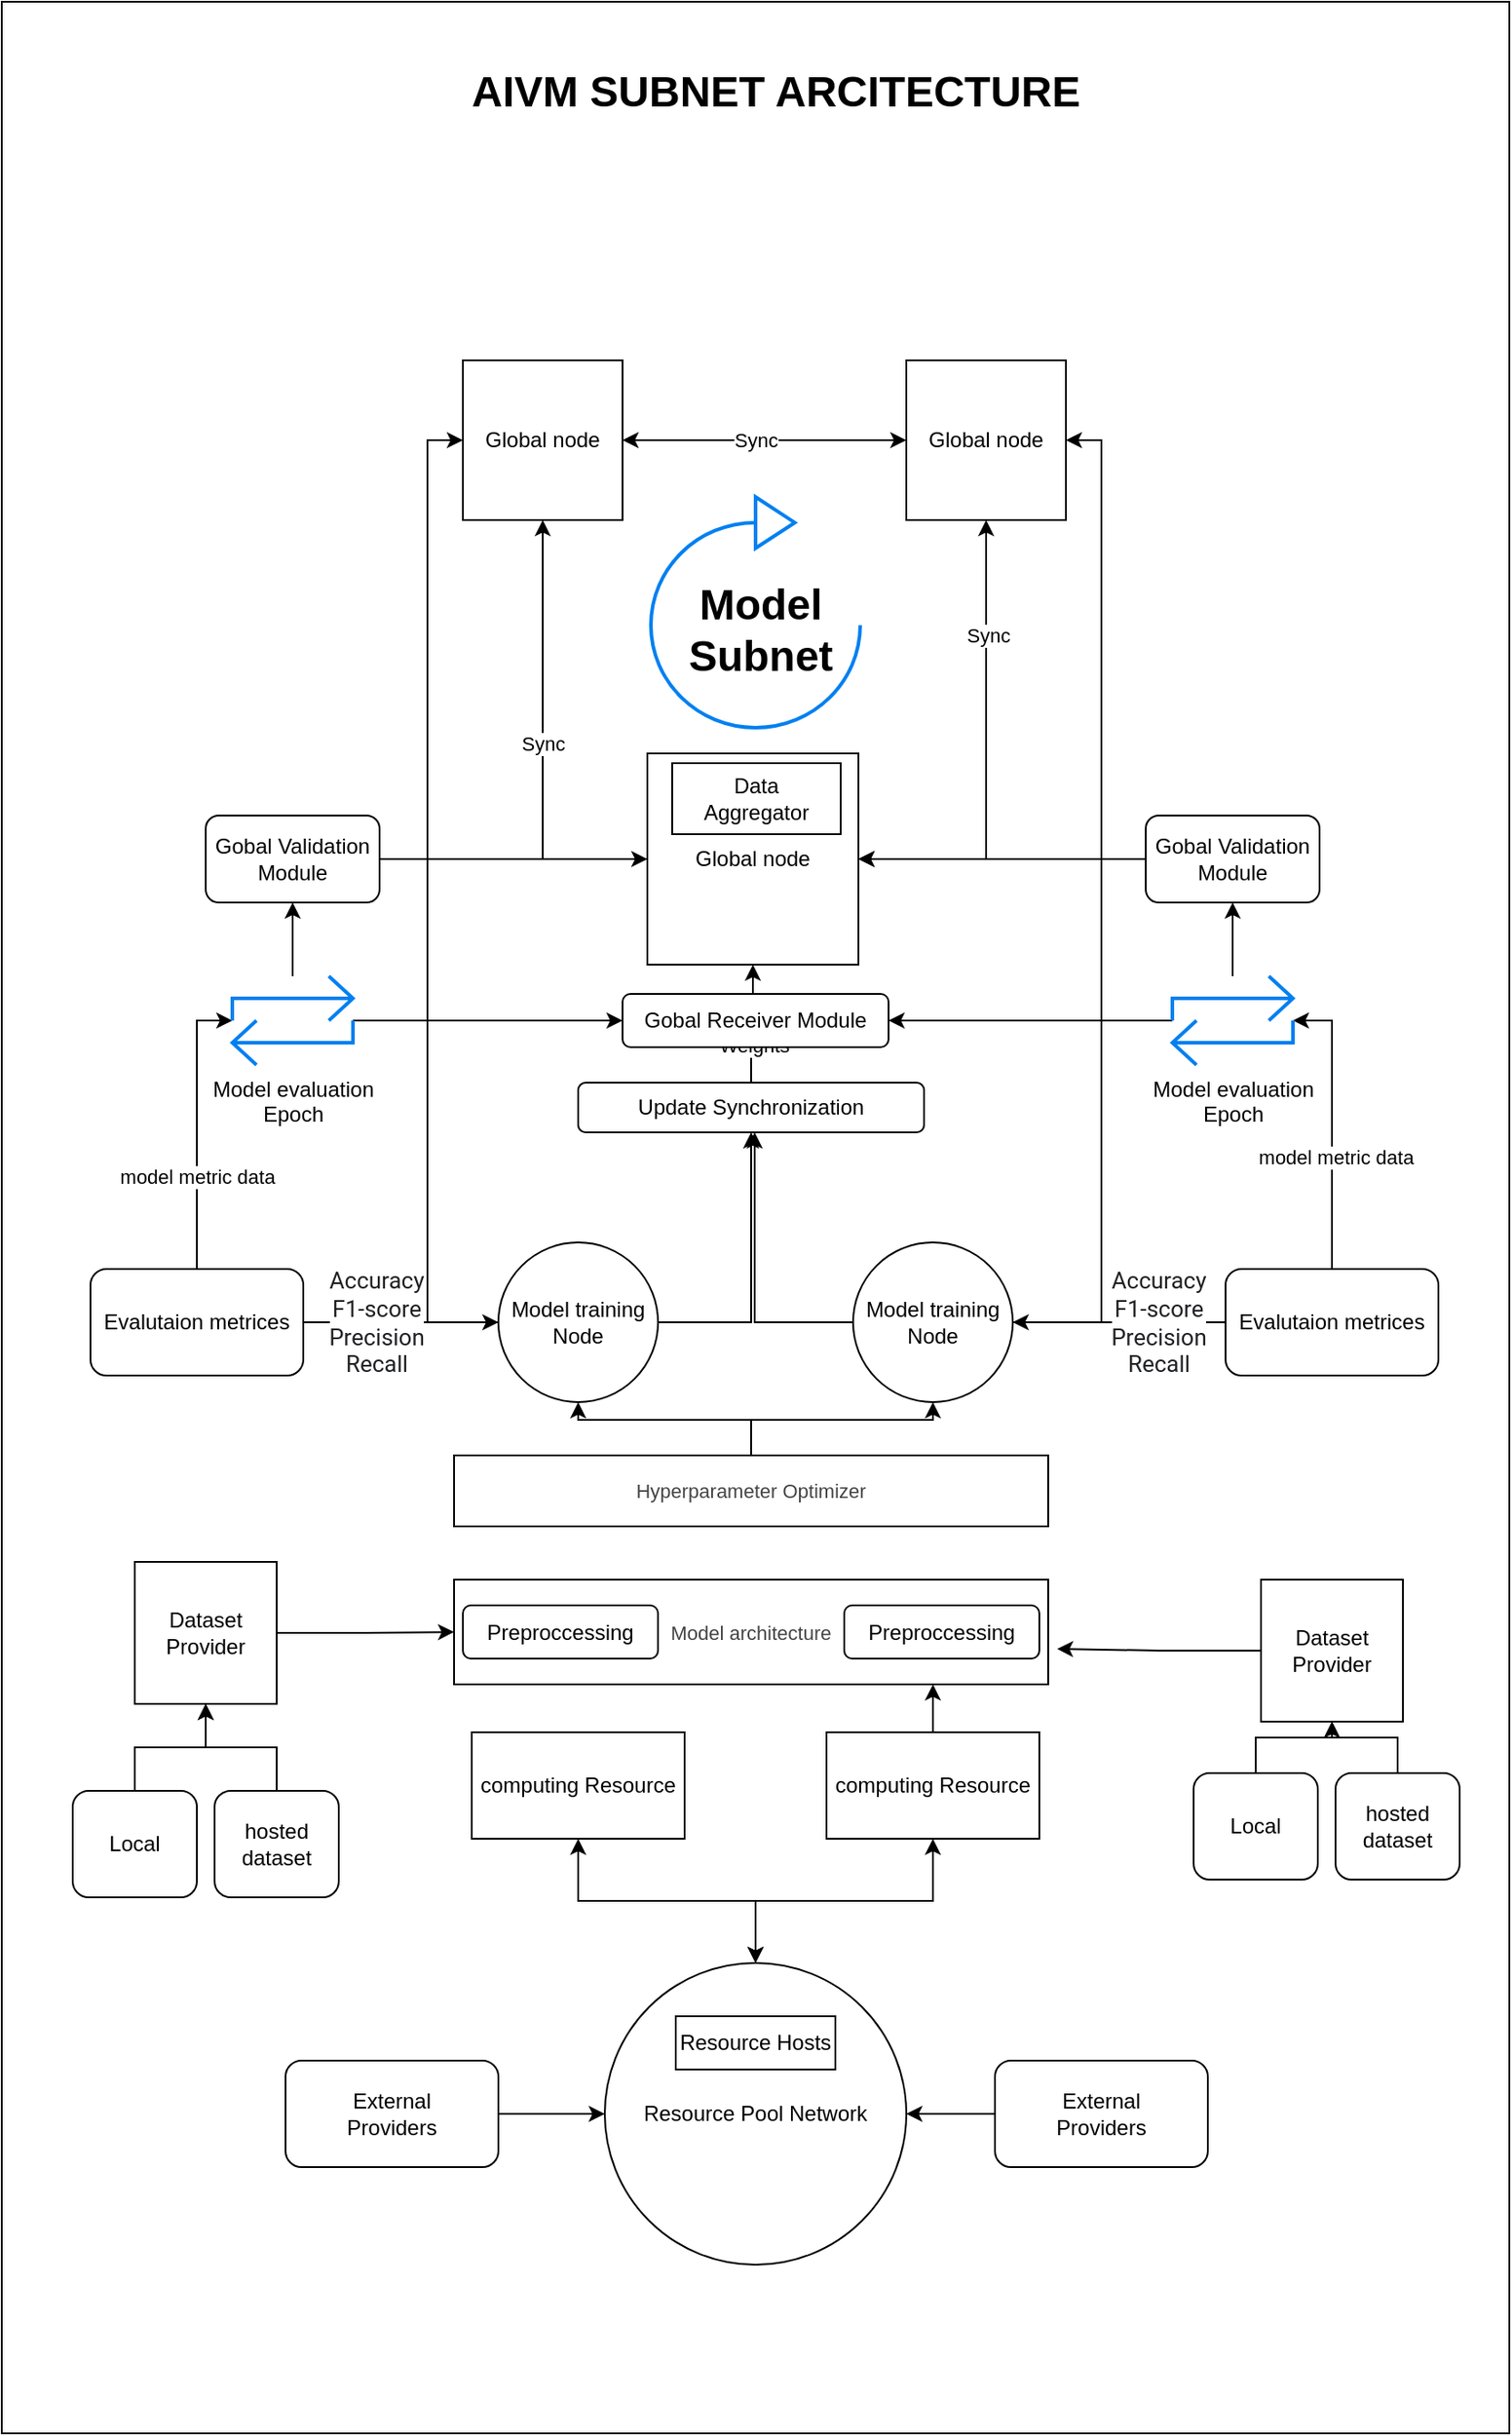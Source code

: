 <mxfile version="24.7.17">
  <diagram name="Page-1" id="ncs8VlS2n46850DcymfN">
    <mxGraphModel dx="3713" dy="1833" grid="1" gridSize="10" guides="1" tooltips="1" connect="1" arrows="1" fold="1" page="1" pageScale="1" pageWidth="850" pageHeight="1100" math="0" shadow="0">
      <root>
        <mxCell id="0" />
        <mxCell id="1" parent="0" />
        <mxCell id="263Iciea_L3yjGNQv3Hv-72" value="" style="rounded=0;whiteSpace=wrap;html=1;" vertex="1" parent="1">
          <mxGeometry y="110" width="850" height="1370" as="geometry" />
        </mxCell>
        <mxCell id="263Iciea_L3yjGNQv3Hv-1" style="edgeStyle=orthogonalEdgeStyle;rounded=0;orthogonalLoop=1;jettySize=auto;html=1;" edge="1" parent="1" source="263Iciea_L3yjGNQv3Hv-2">
          <mxGeometry relative="1" as="geometry">
            <mxPoint x="200.0" y="593" as="targetPoint" />
          </mxGeometry>
        </mxCell>
        <mxCell id="263Iciea_L3yjGNQv3Hv-2" value="Global node" style="whiteSpace=wrap;html=1;aspect=fixed;" vertex="1" parent="1">
          <mxGeometry x="364" y="533.5" width="119" height="119" as="geometry" />
        </mxCell>
        <mxCell id="263Iciea_L3yjGNQv3Hv-3" style="edgeStyle=orthogonalEdgeStyle;rounded=0;orthogonalLoop=1;jettySize=auto;html=1;entryX=1;entryY=0.5;entryDx=0;entryDy=0;startArrow=classic;startFill=1;" edge="1" parent="1" source="263Iciea_L3yjGNQv3Hv-4" target="263Iciea_L3yjGNQv3Hv-2">
          <mxGeometry relative="1" as="geometry">
            <Array as="points">
              <mxPoint x="555" y="593" />
            </Array>
          </mxGeometry>
        </mxCell>
        <mxCell id="263Iciea_L3yjGNQv3Hv-4" value="Global node" style="whiteSpace=wrap;html=1;aspect=fixed;" vertex="1" parent="1">
          <mxGeometry x="510" y="312" width="90" height="90" as="geometry" />
        </mxCell>
        <mxCell id="263Iciea_L3yjGNQv3Hv-5" style="edgeStyle=orthogonalEdgeStyle;rounded=0;orthogonalLoop=1;jettySize=auto;html=1;entryX=0;entryY=0.5;entryDx=0;entryDy=0;startArrow=classic;startFill=1;" edge="1" parent="1" source="263Iciea_L3yjGNQv3Hv-8" target="263Iciea_L3yjGNQv3Hv-2">
          <mxGeometry relative="1" as="geometry">
            <Array as="points">
              <mxPoint x="305" y="593" />
            </Array>
          </mxGeometry>
        </mxCell>
        <mxCell id="263Iciea_L3yjGNQv3Hv-6" style="edgeStyle=orthogonalEdgeStyle;rounded=0;orthogonalLoop=1;jettySize=auto;html=1;startArrow=classic;startFill=1;" edge="1" parent="1" source="263Iciea_L3yjGNQv3Hv-8" target="263Iciea_L3yjGNQv3Hv-4">
          <mxGeometry relative="1" as="geometry" />
        </mxCell>
        <mxCell id="263Iciea_L3yjGNQv3Hv-7" value="Sync" style="edgeLabel;html=1;align=center;verticalAlign=middle;resizable=0;points=[];" vertex="1" connectable="0" parent="263Iciea_L3yjGNQv3Hv-6">
          <mxGeometry x="0.082" y="4" relative="1" as="geometry">
            <mxPoint x="-12" y="4" as="offset" />
          </mxGeometry>
        </mxCell>
        <mxCell id="263Iciea_L3yjGNQv3Hv-8" value="Global node" style="whiteSpace=wrap;html=1;aspect=fixed;" vertex="1" parent="1">
          <mxGeometry x="260" y="312" width="90" height="90" as="geometry" />
        </mxCell>
        <mxCell id="263Iciea_L3yjGNQv3Hv-9" value="&lt;h1 style=&quot;margin-top: 0px;&quot;&gt;Model Subnet&lt;/h1&gt;" style="text;html=1;whiteSpace=wrap;overflow=hidden;rounded=0;align=center;" vertex="1" parent="1">
          <mxGeometry x="373" y="429" width="110" height="70" as="geometry" />
        </mxCell>
        <mxCell id="263Iciea_L3yjGNQv3Hv-10" value="Sync" style="edgeLabel;html=1;align=center;verticalAlign=middle;resizable=0;points=[];" vertex="1" connectable="0" parent="1">
          <mxGeometry x="440" y="382" as="geometry">
            <mxPoint x="116" y="85" as="offset" />
          </mxGeometry>
        </mxCell>
        <mxCell id="263Iciea_L3yjGNQv3Hv-11" value="Sync" style="edgeLabel;html=1;align=center;verticalAlign=middle;resizable=0;points=[];" vertex="1" connectable="0" parent="1">
          <mxGeometry x="305" y="528" as="geometry" />
        </mxCell>
        <mxCell id="263Iciea_L3yjGNQv3Hv-12" style="edgeStyle=orthogonalEdgeStyle;rounded=0;orthogonalLoop=1;jettySize=auto;html=1;entryX=0.5;entryY=1;entryDx=0;entryDy=0;" edge="1" parent="1" source="263Iciea_L3yjGNQv3Hv-14" target="263Iciea_L3yjGNQv3Hv-52">
          <mxGeometry relative="1" as="geometry">
            <Array as="points">
              <mxPoint x="423" y="854" />
            </Array>
          </mxGeometry>
        </mxCell>
        <mxCell id="263Iciea_L3yjGNQv3Hv-13" style="edgeStyle=orthogonalEdgeStyle;rounded=0;orthogonalLoop=1;jettySize=auto;html=1;entryX=0;entryY=0.5;entryDx=0;entryDy=0;" edge="1" parent="1" source="263Iciea_L3yjGNQv3Hv-14" target="263Iciea_L3yjGNQv3Hv-8">
          <mxGeometry relative="1" as="geometry">
            <Array as="points">
              <mxPoint x="240" y="854" />
              <mxPoint x="240" y="357" />
            </Array>
          </mxGeometry>
        </mxCell>
        <mxCell id="263Iciea_L3yjGNQv3Hv-14" value="Model training&lt;div&gt;Node&lt;/div&gt;" style="ellipse;whiteSpace=wrap;html=1;aspect=fixed;" vertex="1" parent="1">
          <mxGeometry x="280" y="809" width="90" height="90" as="geometry" />
        </mxCell>
        <mxCell id="263Iciea_L3yjGNQv3Hv-15" style="edgeStyle=orthogonalEdgeStyle;rounded=0;orthogonalLoop=1;jettySize=auto;html=1;entryX=0.5;entryY=1;entryDx=0;entryDy=0;" edge="1" parent="1" source="263Iciea_L3yjGNQv3Hv-52" target="263Iciea_L3yjGNQv3Hv-2">
          <mxGeometry relative="1" as="geometry" />
        </mxCell>
        <mxCell id="263Iciea_L3yjGNQv3Hv-16" value="Weights" style="edgeLabel;html=1;align=center;verticalAlign=middle;resizable=0;points=[];" vertex="1" connectable="0" parent="263Iciea_L3yjGNQv3Hv-15">
          <mxGeometry x="0.742" relative="1" as="geometry">
            <mxPoint y="37" as="offset" />
          </mxGeometry>
        </mxCell>
        <mxCell id="263Iciea_L3yjGNQv3Hv-17" style="edgeStyle=orthogonalEdgeStyle;rounded=0;orthogonalLoop=1;jettySize=auto;html=1;entryX=1;entryY=0.5;entryDx=0;entryDy=0;" edge="1" parent="1" source="263Iciea_L3yjGNQv3Hv-19" target="263Iciea_L3yjGNQv3Hv-4">
          <mxGeometry relative="1" as="geometry">
            <Array as="points">
              <mxPoint x="620" y="854" />
              <mxPoint x="620" y="357" />
            </Array>
          </mxGeometry>
        </mxCell>
        <mxCell id="263Iciea_L3yjGNQv3Hv-18" style="edgeStyle=orthogonalEdgeStyle;rounded=0;orthogonalLoop=1;jettySize=auto;html=1;entryX=0.5;entryY=1;entryDx=0;entryDy=0;" edge="1" parent="1">
          <mxGeometry relative="1" as="geometry">
            <mxPoint x="482" y="854" as="sourcePoint" />
            <mxPoint x="424.5" y="747" as="targetPoint" />
            <Array as="points">
              <mxPoint x="425" y="854" />
            </Array>
          </mxGeometry>
        </mxCell>
        <mxCell id="263Iciea_L3yjGNQv3Hv-19" value="Model training&lt;div&gt;Node&lt;/div&gt;" style="ellipse;whiteSpace=wrap;html=1;aspect=fixed;" vertex="1" parent="1">
          <mxGeometry x="480" y="809" width="90" height="90" as="geometry" />
        </mxCell>
        <mxCell id="263Iciea_L3yjGNQv3Hv-20" value="computing Resource" style="rounded=0;whiteSpace=wrap;html=1;" vertex="1" parent="1">
          <mxGeometry x="265" y="1085" width="120" height="60" as="geometry" />
        </mxCell>
        <mxCell id="263Iciea_L3yjGNQv3Hv-21" value="computing Resource" style="rounded=0;whiteSpace=wrap;html=1;" vertex="1" parent="1">
          <mxGeometry x="465" y="1085" width="120" height="60" as="geometry" />
        </mxCell>
        <mxCell id="263Iciea_L3yjGNQv3Hv-22" style="edgeStyle=orthogonalEdgeStyle;rounded=0;orthogonalLoop=1;jettySize=auto;html=1;entryX=0.5;entryY=1;entryDx=0;entryDy=0;startArrow=classic;startFill=1;" edge="1" parent="1" source="263Iciea_L3yjGNQv3Hv-24" target="263Iciea_L3yjGNQv3Hv-21">
          <mxGeometry relative="1" as="geometry" />
        </mxCell>
        <mxCell id="263Iciea_L3yjGNQv3Hv-23" style="edgeStyle=orthogonalEdgeStyle;rounded=0;orthogonalLoop=1;jettySize=auto;html=1;entryX=0.5;entryY=1;entryDx=0;entryDy=0;startArrow=classic;startFill=1;" edge="1" parent="1" source="263Iciea_L3yjGNQv3Hv-24" target="263Iciea_L3yjGNQv3Hv-20">
          <mxGeometry relative="1" as="geometry" />
        </mxCell>
        <mxCell id="263Iciea_L3yjGNQv3Hv-24" value="Resource Pool Network" style="ellipse;whiteSpace=wrap;html=1;aspect=fixed;" vertex="1" parent="1">
          <mxGeometry x="340" y="1215" width="170" height="170" as="geometry" />
        </mxCell>
        <mxCell id="263Iciea_L3yjGNQv3Hv-25" value="" style="edgeStyle=orthogonalEdgeStyle;rounded=0;orthogonalLoop=1;jettySize=auto;html=1;" edge="1" parent="1" source="263Iciea_L3yjGNQv3Hv-26" target="263Iciea_L3yjGNQv3Hv-24">
          <mxGeometry relative="1" as="geometry" />
        </mxCell>
        <mxCell id="263Iciea_L3yjGNQv3Hv-26" value="External &lt;br&gt;Providers" style="rounded=1;whiteSpace=wrap;html=1;" vertex="1" parent="1">
          <mxGeometry x="160" y="1270" width="120" height="60" as="geometry" />
        </mxCell>
        <mxCell id="263Iciea_L3yjGNQv3Hv-27" value="" style="edgeStyle=orthogonalEdgeStyle;rounded=0;orthogonalLoop=1;jettySize=auto;html=1;" edge="1" parent="1" source="263Iciea_L3yjGNQv3Hv-28" target="263Iciea_L3yjGNQv3Hv-24">
          <mxGeometry relative="1" as="geometry" />
        </mxCell>
        <mxCell id="263Iciea_L3yjGNQv3Hv-28" value="External&lt;br&gt;Providers" style="rounded=1;whiteSpace=wrap;html=1;" vertex="1" parent="1">
          <mxGeometry x="560" y="1270" width="120" height="60" as="geometry" />
        </mxCell>
        <mxCell id="263Iciea_L3yjGNQv3Hv-29" value="Resource Hosts" style="rounded=0;whiteSpace=wrap;html=1;" vertex="1" parent="1">
          <mxGeometry x="380" y="1245" width="90" height="30" as="geometry" />
        </mxCell>
        <mxCell id="263Iciea_L3yjGNQv3Hv-30" style="edgeStyle=orthogonalEdgeStyle;rounded=0;orthogonalLoop=1;jettySize=auto;html=1;entryX=0;entryY=0.5;entryDx=0;entryDy=0;" edge="1" parent="1" source="263Iciea_L3yjGNQv3Hv-32" target="263Iciea_L3yjGNQv3Hv-14">
          <mxGeometry relative="1" as="geometry" />
        </mxCell>
        <mxCell id="263Iciea_L3yjGNQv3Hv-31" value="&lt;div&gt;&lt;span style=&quot;color: rgb(32, 33, 36); font-family: Roboto, arial, sans-serif; font-size: 13px; text-align: left; white-space: pre-wrap;&quot;&gt;Accuracy&lt;br/&gt;F1-score&lt;br/&gt;Precision&lt;br/&gt;Recall&lt;/span&gt;&lt;br&gt;&lt;/div&gt;" style="edgeLabel;html=1;align=center;verticalAlign=middle;resizable=0;points=[];" vertex="1" connectable="0" parent="263Iciea_L3yjGNQv3Hv-30">
          <mxGeometry x="-0.23" y="-2" relative="1" as="geometry">
            <mxPoint x="-2" y="-2" as="offset" />
          </mxGeometry>
        </mxCell>
        <mxCell id="263Iciea_L3yjGNQv3Hv-32" value="Evalutaion metrices" style="rounded=1;whiteSpace=wrap;html=1;" vertex="1" parent="1">
          <mxGeometry x="50" y="824" width="120" height="60" as="geometry" />
        </mxCell>
        <mxCell id="263Iciea_L3yjGNQv3Hv-33" style="edgeStyle=orthogonalEdgeStyle;rounded=0;orthogonalLoop=1;jettySize=auto;html=1;entryX=1;entryY=0.5;entryDx=0;entryDy=0;" edge="1" parent="1" source="263Iciea_L3yjGNQv3Hv-36" target="263Iciea_L3yjGNQv3Hv-19">
          <mxGeometry relative="1" as="geometry" />
        </mxCell>
        <mxCell id="263Iciea_L3yjGNQv3Hv-34" value="&lt;span style=&quot;color: rgb(32, 33, 36); font-family: Roboto, arial, sans-serif; font-size: 13px; text-align: left; white-space: pre-wrap;&quot;&gt;Accuracy&lt;/span&gt;&lt;span style=&quot;color: rgb(32, 33, 36); font-family: Roboto, arial, sans-serif; font-size: 13px; text-align: left; white-space: pre-wrap;&quot;&gt;&lt;br/&gt;&lt;/span&gt;&lt;span style=&quot;color: rgb(32, 33, 36); font-family: Roboto, arial, sans-serif; font-size: 13px; text-align: left; white-space: pre-wrap;&quot;&gt;F1-score&lt;/span&gt;&lt;span style=&quot;color: rgb(32, 33, 36); font-family: Roboto, arial, sans-serif; font-size: 13px; text-align: left; white-space: pre-wrap;&quot;&gt;&lt;br/&gt;&lt;/span&gt;&lt;span style=&quot;color: rgb(32, 33, 36); font-family: Roboto, arial, sans-serif; font-size: 13px; text-align: left; white-space: pre-wrap;&quot;&gt;Precision&lt;/span&gt;&lt;span style=&quot;color: rgb(32, 33, 36); font-family: Roboto, arial, sans-serif; font-size: 13px; text-align: left; white-space: pre-wrap;&quot;&gt;&lt;br/&gt;&lt;/span&gt;&lt;span style=&quot;color: rgb(32, 33, 36); font-family: Roboto, arial, sans-serif; font-size: 13px; text-align: left; white-space: pre-wrap;&quot;&gt;Recall&lt;/span&gt;" style="edgeLabel;html=1;align=center;verticalAlign=middle;resizable=0;points=[];" vertex="1" connectable="0" parent="263Iciea_L3yjGNQv3Hv-33">
          <mxGeometry x="-0.369" relative="1" as="geometry">
            <mxPoint as="offset" />
          </mxGeometry>
        </mxCell>
        <mxCell id="263Iciea_L3yjGNQv3Hv-35" style="edgeStyle=orthogonalEdgeStyle;rounded=0;orthogonalLoop=1;jettySize=auto;html=1;entryX=1;entryY=0.5;entryDx=0;entryDy=0;" edge="1" parent="1" source="263Iciea_L3yjGNQv3Hv-59" target="263Iciea_L3yjGNQv3Hv-37">
          <mxGeometry relative="1" as="geometry">
            <Array as="points" />
          </mxGeometry>
        </mxCell>
        <mxCell id="263Iciea_L3yjGNQv3Hv-36" value="Evalutaion metrices" style="rounded=1;whiteSpace=wrap;html=1;" vertex="1" parent="1">
          <mxGeometry x="690" y="824" width="120" height="60" as="geometry" />
        </mxCell>
        <mxCell id="263Iciea_L3yjGNQv3Hv-37" value="Gobal Receiver Module" style="rounded=1;whiteSpace=wrap;html=1;" vertex="1" parent="1">
          <mxGeometry x="350" y="669" width="150" height="30" as="geometry" />
        </mxCell>
        <mxCell id="263Iciea_L3yjGNQv3Hv-38" value="&lt;span id=&quot;docs-internal-guid-6943a75f-7fff-e89c-d8d8-6e341c577ea2&quot;&gt;&lt;span style=&quot;font-family: Arial, sans-serif; color: rgb(67, 67, 67); background-color: transparent; font-variant-numeric: normal; font-variant-east-asian: normal; font-variant-alternates: normal; font-variant-position: normal; vertical-align: baseline; white-space-collapse: preserve;&quot;&gt;&lt;font style=&quot;font-size: 11px;&quot;&gt;Model architecture&lt;/font&gt;&lt;/span&gt;&lt;/span&gt;" style="rounded=0;whiteSpace=wrap;html=1;" vertex="1" parent="1">
          <mxGeometry x="255" y="999" width="335" height="59" as="geometry" />
        </mxCell>
        <mxCell id="263Iciea_L3yjGNQv3Hv-39" value="" style="edgeStyle=orthogonalEdgeStyle;rounded=0;orthogonalLoop=1;jettySize=auto;html=1;" edge="1" parent="1" source="263Iciea_L3yjGNQv3Hv-21">
          <mxGeometry relative="1" as="geometry">
            <mxPoint x="525" y="1085" as="sourcePoint" />
            <mxPoint x="525.027" y="1058" as="targetPoint" />
          </mxGeometry>
        </mxCell>
        <mxCell id="263Iciea_L3yjGNQv3Hv-40" value="" style="edgeStyle=orthogonalEdgeStyle;rounded=0;orthogonalLoop=1;jettySize=auto;html=1;" edge="1" parent="1" source="263Iciea_L3yjGNQv3Hv-41" target="263Iciea_L3yjGNQv3Hv-38">
          <mxGeometry relative="1" as="geometry" />
        </mxCell>
        <mxCell id="263Iciea_L3yjGNQv3Hv-41" value="Dataset&lt;br&gt;Provider" style="whiteSpace=wrap;html=1;aspect=fixed;" vertex="1" parent="1">
          <mxGeometry x="75" y="989" width="80" height="80" as="geometry" />
        </mxCell>
        <mxCell id="263Iciea_L3yjGNQv3Hv-42" value="" style="edgeStyle=orthogonalEdgeStyle;rounded=0;orthogonalLoop=1;jettySize=auto;html=1;" edge="1" parent="1" source="263Iciea_L3yjGNQv3Hv-43">
          <mxGeometry relative="1" as="geometry">
            <mxPoint x="595" y="1038" as="targetPoint" />
          </mxGeometry>
        </mxCell>
        <mxCell id="263Iciea_L3yjGNQv3Hv-43" value="Dataset&lt;br&gt;Provider" style="whiteSpace=wrap;html=1;aspect=fixed;" vertex="1" parent="1">
          <mxGeometry x="710" y="999" width="80" height="80" as="geometry" />
        </mxCell>
        <mxCell id="263Iciea_L3yjGNQv3Hv-44" style="edgeStyle=orthogonalEdgeStyle;rounded=0;orthogonalLoop=1;jettySize=auto;html=1;entryX=0.5;entryY=1;entryDx=0;entryDy=0;" edge="1" parent="1" source="263Iciea_L3yjGNQv3Hv-45" target="263Iciea_L3yjGNQv3Hv-41">
          <mxGeometry relative="1" as="geometry" />
        </mxCell>
        <mxCell id="263Iciea_L3yjGNQv3Hv-45" value="Local" style="rounded=1;whiteSpace=wrap;html=1;" vertex="1" parent="1">
          <mxGeometry x="40" y="1118" width="70" height="60" as="geometry" />
        </mxCell>
        <mxCell id="263Iciea_L3yjGNQv3Hv-46" style="edgeStyle=orthogonalEdgeStyle;rounded=0;orthogonalLoop=1;jettySize=auto;html=1;entryX=0.5;entryY=1;entryDx=0;entryDy=0;" edge="1" parent="1" source="263Iciea_L3yjGNQv3Hv-47" target="263Iciea_L3yjGNQv3Hv-41">
          <mxGeometry relative="1" as="geometry" />
        </mxCell>
        <mxCell id="263Iciea_L3yjGNQv3Hv-47" value="hosted dataset" style="rounded=1;whiteSpace=wrap;html=1;" vertex="1" parent="1">
          <mxGeometry x="120" y="1118" width="70" height="60" as="geometry" />
        </mxCell>
        <mxCell id="263Iciea_L3yjGNQv3Hv-48" style="edgeStyle=orthogonalEdgeStyle;rounded=0;orthogonalLoop=1;jettySize=auto;html=1;" edge="1" parent="1" source="263Iciea_L3yjGNQv3Hv-49" target="263Iciea_L3yjGNQv3Hv-43">
          <mxGeometry relative="1" as="geometry" />
        </mxCell>
        <mxCell id="263Iciea_L3yjGNQv3Hv-49" value="Local" style="rounded=1;whiteSpace=wrap;html=1;" vertex="1" parent="1">
          <mxGeometry x="672" y="1108" width="70" height="60" as="geometry" />
        </mxCell>
        <mxCell id="263Iciea_L3yjGNQv3Hv-50" style="edgeStyle=orthogonalEdgeStyle;rounded=0;orthogonalLoop=1;jettySize=auto;html=1;entryX=0.5;entryY=1;entryDx=0;entryDy=0;" edge="1" parent="1" source="263Iciea_L3yjGNQv3Hv-51" target="263Iciea_L3yjGNQv3Hv-43">
          <mxGeometry relative="1" as="geometry" />
        </mxCell>
        <mxCell id="263Iciea_L3yjGNQv3Hv-51" value="hosted dataset" style="rounded=1;whiteSpace=wrap;html=1;" vertex="1" parent="1">
          <mxGeometry x="752" y="1108" width="70" height="60" as="geometry" />
        </mxCell>
        <mxCell id="263Iciea_L3yjGNQv3Hv-52" value="Update Synchronization" style="rounded=1;whiteSpace=wrap;html=1;" vertex="1" parent="1">
          <mxGeometry x="325" y="719" width="195" height="28" as="geometry" />
        </mxCell>
        <mxCell id="263Iciea_L3yjGNQv3Hv-53" style="edgeStyle=orthogonalEdgeStyle;rounded=0;orthogonalLoop=1;jettySize=auto;html=1;entryX=0.5;entryY=1;entryDx=0;entryDy=0;" edge="1" parent="1" source="263Iciea_L3yjGNQv3Hv-55" target="263Iciea_L3yjGNQv3Hv-14">
          <mxGeometry relative="1" as="geometry" />
        </mxCell>
        <mxCell id="263Iciea_L3yjGNQv3Hv-54" style="edgeStyle=orthogonalEdgeStyle;rounded=0;orthogonalLoop=1;jettySize=auto;html=1;entryX=0.5;entryY=1;entryDx=0;entryDy=0;" edge="1" parent="1" source="263Iciea_L3yjGNQv3Hv-55" target="263Iciea_L3yjGNQv3Hv-19">
          <mxGeometry relative="1" as="geometry" />
        </mxCell>
        <mxCell id="263Iciea_L3yjGNQv3Hv-55" value="&lt;span style=&quot;color: rgb(67, 67, 67); font-family: Arial, sans-serif; font-size: 11px; white-space-collapse: preserve;&quot;&gt;Hyperparameter Optimizer&lt;/span&gt;" style="rounded=0;whiteSpace=wrap;html=1;" vertex="1" parent="1">
          <mxGeometry x="255" y="929" width="335" height="40" as="geometry" />
        </mxCell>
        <mxCell id="263Iciea_L3yjGNQv3Hv-56" value="" style="edgeStyle=orthogonalEdgeStyle;rounded=0;orthogonalLoop=1;jettySize=auto;html=1;entryX=1;entryY=0.5;entryDx=0;entryDy=0;" edge="1" parent="1" source="263Iciea_L3yjGNQv3Hv-36" target="263Iciea_L3yjGNQv3Hv-59">
          <mxGeometry relative="1" as="geometry">
            <mxPoint x="750" y="824" as="sourcePoint" />
            <mxPoint x="500" y="684" as="targetPoint" />
            <Array as="points">
              <mxPoint x="750" y="684" />
            </Array>
          </mxGeometry>
        </mxCell>
        <mxCell id="263Iciea_L3yjGNQv3Hv-57" value="model metric data" style="edgeLabel;html=1;align=center;verticalAlign=middle;resizable=0;points=[];" vertex="1" connectable="0" parent="263Iciea_L3yjGNQv3Hv-56">
          <mxGeometry x="-0.218" y="-2" relative="1" as="geometry">
            <mxPoint as="offset" />
          </mxGeometry>
        </mxCell>
        <mxCell id="263Iciea_L3yjGNQv3Hv-58" value="" style="edgeStyle=orthogonalEdgeStyle;rounded=0;orthogonalLoop=1;jettySize=auto;html=1;" edge="1" parent="1" source="263Iciea_L3yjGNQv3Hv-59" target="263Iciea_L3yjGNQv3Hv-67">
          <mxGeometry relative="1" as="geometry" />
        </mxCell>
        <mxCell id="263Iciea_L3yjGNQv3Hv-59" value="Model evaluation &lt;br&gt;Epoch" style="html=1;verticalLabelPosition=bottom;align=center;labelBackgroundColor=#ffffff;verticalAlign=top;strokeWidth=2;strokeColor=#0080F0;shadow=0;dashed=0;shape=mxgraph.ios7.icons.repeat;pointerEvents=1" vertex="1" parent="1">
          <mxGeometry x="660" y="659" width="68" height="50" as="geometry" />
        </mxCell>
        <mxCell id="263Iciea_L3yjGNQv3Hv-60" value="" style="edgeStyle=orthogonalEdgeStyle;rounded=0;orthogonalLoop=1;jettySize=auto;html=1;entryX=0;entryY=0.5;entryDx=0;entryDy=0;" edge="1" parent="1" source="263Iciea_L3yjGNQv3Hv-32" target="263Iciea_L3yjGNQv3Hv-64">
          <mxGeometry relative="1" as="geometry">
            <mxPoint x="110" y="824" as="sourcePoint" />
            <mxPoint x="350" y="684" as="targetPoint" />
            <Array as="points" />
          </mxGeometry>
        </mxCell>
        <mxCell id="263Iciea_L3yjGNQv3Hv-61" value="model metric data" style="edgeLabel;html=1;align=center;verticalAlign=middle;resizable=0;points=[];" vertex="1" connectable="0" parent="263Iciea_L3yjGNQv3Hv-60">
          <mxGeometry x="-0.344" relative="1" as="geometry">
            <mxPoint as="offset" />
          </mxGeometry>
        </mxCell>
        <mxCell id="263Iciea_L3yjGNQv3Hv-62" style="edgeStyle=orthogonalEdgeStyle;rounded=0;orthogonalLoop=1;jettySize=auto;html=1;" edge="1" parent="1" source="263Iciea_L3yjGNQv3Hv-64" target="263Iciea_L3yjGNQv3Hv-37">
          <mxGeometry relative="1" as="geometry" />
        </mxCell>
        <mxCell id="263Iciea_L3yjGNQv3Hv-63" value="" style="edgeStyle=orthogonalEdgeStyle;rounded=0;orthogonalLoop=1;jettySize=auto;html=1;" edge="1" parent="1" source="263Iciea_L3yjGNQv3Hv-64" target="263Iciea_L3yjGNQv3Hv-65">
          <mxGeometry relative="1" as="geometry" />
        </mxCell>
        <mxCell id="263Iciea_L3yjGNQv3Hv-64" value="Model evaluation &lt;br&gt;Epoch" style="html=1;verticalLabelPosition=bottom;align=center;labelBackgroundColor=#ffffff;verticalAlign=top;strokeWidth=2;strokeColor=#0080F0;shadow=0;dashed=0;shape=mxgraph.ios7.icons.repeat;pointerEvents=1" vertex="1" parent="1">
          <mxGeometry x="130" y="659" width="68" height="50" as="geometry" />
        </mxCell>
        <mxCell id="263Iciea_L3yjGNQv3Hv-65" value="Gobal Validation Module" style="rounded=1;whiteSpace=wrap;html=1;" vertex="1" parent="1">
          <mxGeometry x="115" y="568.5" width="98" height="49" as="geometry" />
        </mxCell>
        <mxCell id="263Iciea_L3yjGNQv3Hv-66" style="edgeStyle=orthogonalEdgeStyle;rounded=0;orthogonalLoop=1;jettySize=auto;html=1;" edge="1" parent="1" source="263Iciea_L3yjGNQv3Hv-67" target="263Iciea_L3yjGNQv3Hv-2">
          <mxGeometry relative="1" as="geometry" />
        </mxCell>
        <mxCell id="263Iciea_L3yjGNQv3Hv-67" value="Gobal Validation Module" style="rounded=1;whiteSpace=wrap;html=1;" vertex="1" parent="1">
          <mxGeometry x="645" y="568.5" width="98" height="49" as="geometry" />
        </mxCell>
        <mxCell id="263Iciea_L3yjGNQv3Hv-68" value="Data &lt;br&gt;Aggregator" style="rounded=0;whiteSpace=wrap;html=1;" vertex="1" parent="1">
          <mxGeometry x="378" y="539" width="95" height="40" as="geometry" />
        </mxCell>
        <mxCell id="263Iciea_L3yjGNQv3Hv-69" value="Preproccessing" style="rounded=1;whiteSpace=wrap;html=1;" vertex="1" parent="1">
          <mxGeometry x="475" y="1013.5" width="110" height="30" as="geometry" />
        </mxCell>
        <mxCell id="263Iciea_L3yjGNQv3Hv-70" value="Preproccessing" style="rounded=1;whiteSpace=wrap;html=1;" vertex="1" parent="1">
          <mxGeometry x="260" y="1013.5" width="110" height="30" as="geometry" />
        </mxCell>
        <mxCell id="263Iciea_L3yjGNQv3Hv-71" value="" style="html=1;verticalLabelPosition=bottom;align=center;labelBackgroundColor=#ffffff;verticalAlign=top;strokeWidth=2;strokeColor=#0080F0;shadow=0;dashed=0;shape=mxgraph.ios7.icons.reload;" vertex="1" parent="1">
          <mxGeometry x="366" y="389" width="118" height="130" as="geometry" />
        </mxCell>
        <mxCell id="263Iciea_L3yjGNQv3Hv-73" value="&lt;h1 style=&quot;margin-top: 0px;&quot;&gt;AIVM SUBNET ARCITECTURE&lt;/h1&gt;" style="text;html=1;whiteSpace=wrap;overflow=hidden;rounded=0;" vertex="1" parent="1">
          <mxGeometry x="262.5" y="140" width="355" height="40" as="geometry" />
        </mxCell>
      </root>
    </mxGraphModel>
  </diagram>
</mxfile>
